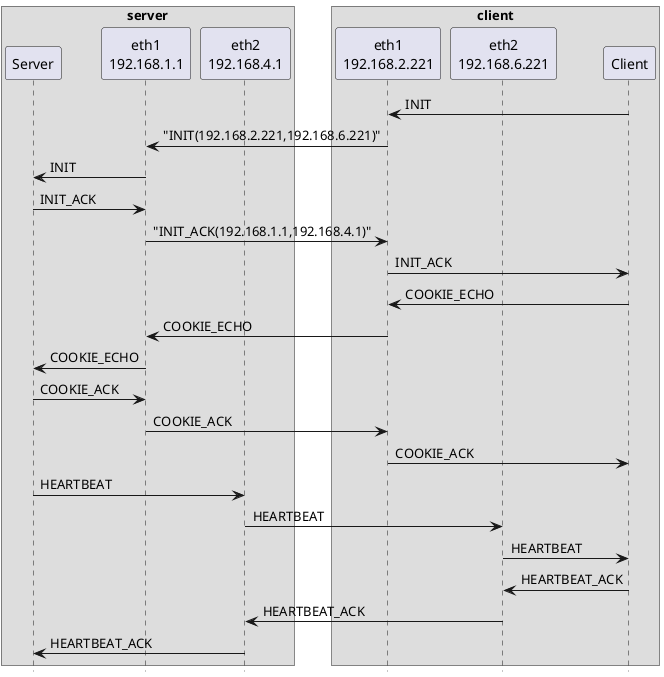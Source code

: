 @startuml
hide footbox
box "server"
participant Server
participant "eth1\n192.168.1.1" as s1
participant "eth2\n192.168.4.1" as s2
end box
box "client"
participant "eth1\n192.168.2.221" as c1
participant "eth2\n192.168.6.221" as c2
participant "Client"
end box

Client -> c1 : INIT
c1 -> s1 : "INIT(192.168.2.221,192.168.6.221)"
s1 -> Server : INIT

Server -> s1 : INIT_ACK
s1 -> c1 : "INIT_ACK(192.168.1.1,192.168.4.1)"
c1 -> Client : INIT_ACK

Client -> c1 : COOKIE_ECHO
c1 -> s1 : COOKIE_ECHO
s1 -> Server : COOKIE_ECHO

Server -> s1 : COOKIE_ACK
s1 -> c1 : COOKIE_ACK
c1 -> Client : COOKIE_ACK

Server -> s2 : HEARTBEAT
s2 -> c2 : HEARTBEAT
c2 -> Client : HEARTBEAT
Client -> c2 : HEARTBEAT_ACK
c2 -> s2 : HEARTBEAT_ACK
s2 -> Server : HEARTBEAT_ACK

@enduml

